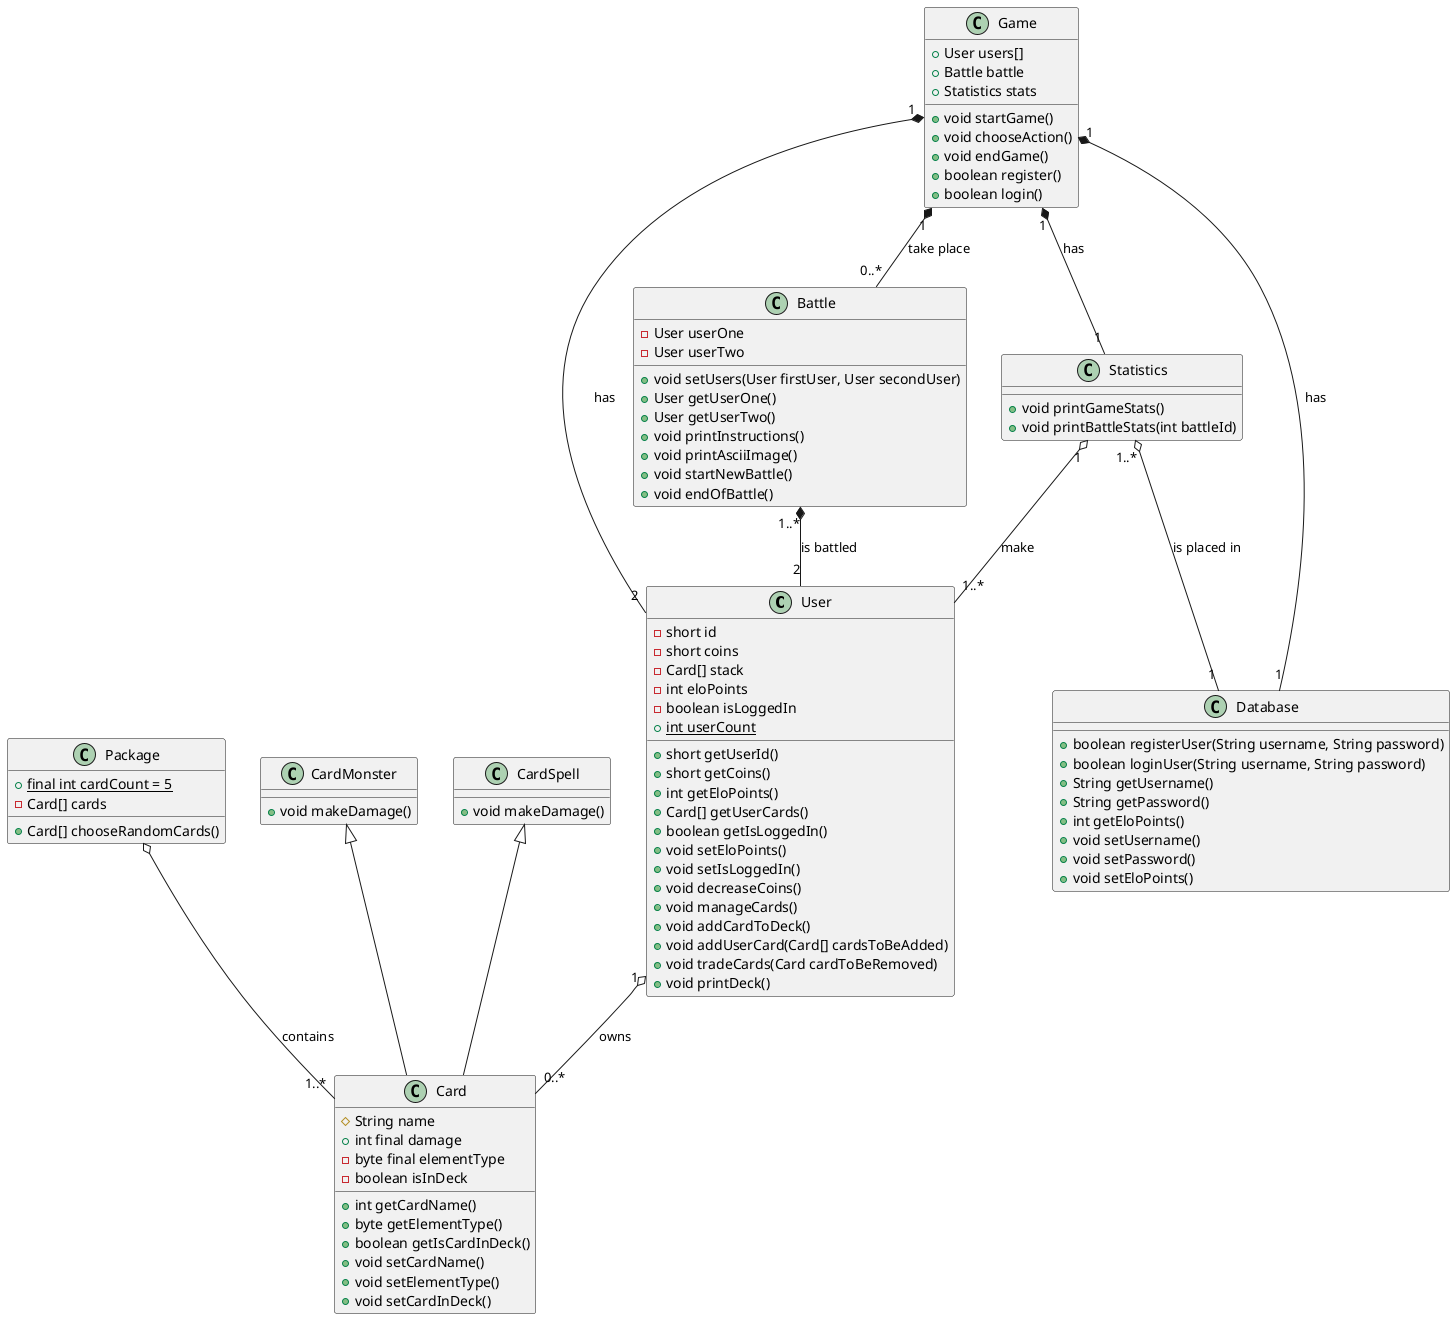 @startuml
class User
{
    -short id
    -short coins
    -Card[] stack
    -int eloPoints
    -boolean isLoggedIn
    +{static} int userCount
    +short getUserId()
    +short getCoins()
    +int getEloPoints()
    +Card[] getUserCards()
    +boolean getIsLoggedIn()
    +void setEloPoints()
    +void setIsLoggedIn()
    +void decreaseCoins()
    +void manageCards()
    +void addCardToDeck()
    +void addUserCard(Card[] cardsToBeAdded)
    +void tradeCards(Card cardToBeRemoved)
    +void printDeck()
}
class Package
{
    +{static} final int cardCount = 5
    -Card[] cards
    +Card[] chooseRandomCards()
}
class Card
{
    #String name
    +int final damage
    -byte final elementType
    -boolean isInDeck
    +int getCardName()
    +byte getElementType()
    +boolean getIsCardInDeck()
    +void setCardName()
    +void setElementType()
    +void setCardInDeck()
}
class CardMonster
{
    +void makeDamage()
}
class CardSpell
{
    +void makeDamage()
}
class Battle
{
    -User userOne
    -User userTwo
    +void setUsers(User firstUser, User secondUser)
    +User getUserOne()
    +User getUserTwo()
    +void printInstructions()
    +void printAsciiImage()
    +void startNewBattle()
    +void endOfBattle()
}
class Game
{
    +User users[]
    +Battle battle
    +Statistics stats
    +void startGame()
    +void chooseAction()
    +void endGame()
    +boolean register()
    +boolean login()
}
class Statistics
{
    +void printGameStats()
    +void printBattleStats(int battleId)
}
class Database
{
    +boolean registerUser(String username, String password)
    +boolean loginUser(String username, String password)
    +String getUsername()
    +String getPassword()
    +int getEloPoints()
    +void setUsername()
    +void setPassword()
    +void setEloPoints()
}

CardMonster <|-- Card
CardSpell <|-- Card
User "1" o-- "0..*" Card : "owns"
Game "1" *-- "0..*" Battle : "take place"
Game "1" *-- "1" Statistics : "has"
Game "1" *-- "2" User : "has"
Game "1" *-- "1" Database : "has"
Package o-- "1..*" Card : "contains"
Battle "1..*" *-- "2" User : "is battled"
Statistics "1" o-- "1..*" User : "make"
Statistics "1..*" o-- "1" Database : "is placed in"
@enduml